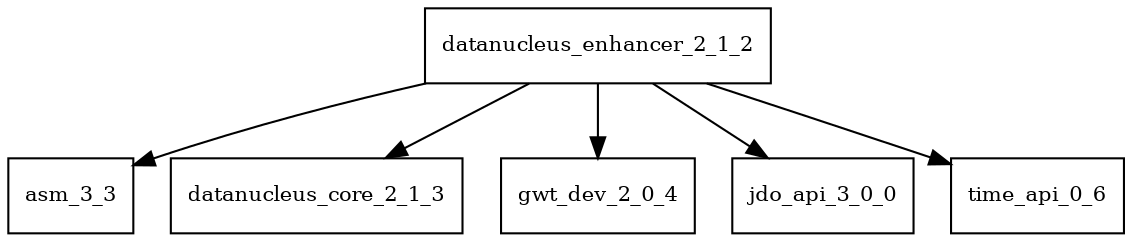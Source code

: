 digraph datanucleus_enhancer_2_1_2_dependencies {
  node [shape = box, fontsize=10.0];
  datanucleus_enhancer_2_1_2 -> asm_3_3;
  datanucleus_enhancer_2_1_2 -> datanucleus_core_2_1_3;
  datanucleus_enhancer_2_1_2 -> gwt_dev_2_0_4;
  datanucleus_enhancer_2_1_2 -> jdo_api_3_0_0;
  datanucleus_enhancer_2_1_2 -> time_api_0_6;
}
